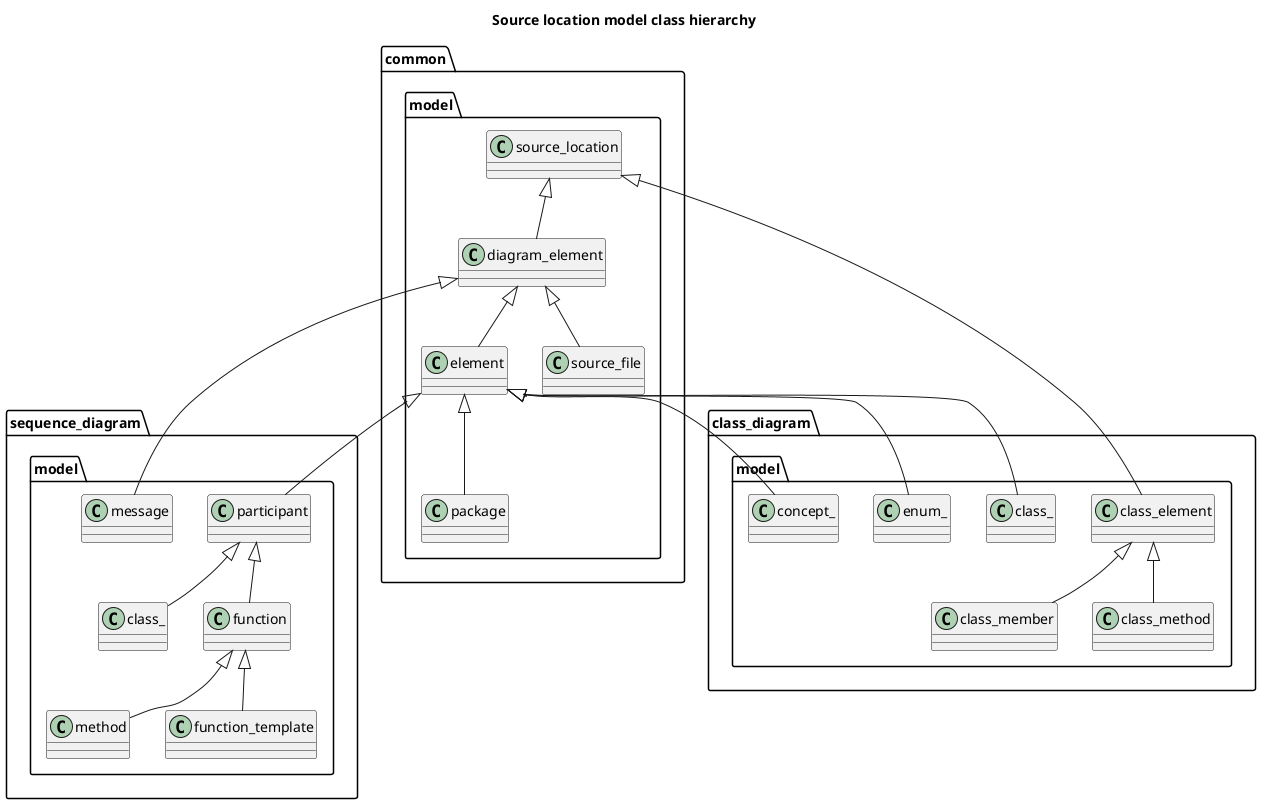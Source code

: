 @startuml
title Source location model class hierarchy
package [common] as C_0000316605034920222648 {
package [model] as C_0000083721806430512831 {
class "source_location" as C_0000895261582183440230
class C_0000895261582183440230 [[classclanguml_1_1common_1_1model_1_1source__location.html{Base class of all diagram elements that have source location.}]] {
__
}
class "diagram_element" as C_0001073500714379115414
class C_0001073500714379115414 [[classclanguml_1_1common_1_1model_1_1diagram__element.html{Base class for standalone diagram elements.}]] {
__
}
class "element" as C_0002069520381434407937
class C_0002069520381434407937 [[classclanguml_1_1common_1_1model_1_1element.html{Base class for any element qualified by namespace.}]] {
__
}
class "source_file" as C_0000785714713072053129
class C_0000785714713072053129 [[classclanguml_1_1common_1_1model_1_1source__file.html{Diagram element representing some file or directory.}]] {
__
}
class "package" as C_0002143286684830686854
class C_0002143286684830686854 [[classclanguml_1_1common_1_1model_1_1package.html{Diagram element representing namespace or directory package}]] {
__
}
}
}
package [class_diagram] as C_0002240167036201725606 {
package [model] as C_0000897124234964432620 {
class "class_element" as C_0000605866861866358037
class C_0000605866861866358037 [[classclanguml_1_1class__diagram_1_1model_1_1class__element.html{Base class for class elements (e.g. member or method).}]] {
__
}
class "class_member" as C_0001796282762108527255
class C_0001796282762108527255 [[classclanguml_1_1class__diagram_1_1model_1_1class__member.html{Class member model.}]] {
__
}
class "class_method" as C_0000204145716468348671
class C_0000204145716468348671 [[classclanguml_1_1class__diagram_1_1model_1_1class__method.html{Class method model.}]] {
__
}
class "class_" as C_0001292034357466653182
class C_0001292034357466653182 [[classclanguml_1_1class__diagram_1_1model_1_1class__.html{Diagram element representing a class or class template.}]] {
__
}
class "enum_" as C_0000724392977093650506
class C_0000724392977093650506 [[classclanguml_1_1class__diagram_1_1model_1_1enum__.html{enum_}]] {
__
}
class "concept_" as C_0001374849051752224500
class C_0001374849051752224500 [[classclanguml_1_1class__diagram_1_1model_1_1concept__.html{Model of C++ concept.}]] {
__
}
}
}
package [sequence_diagram] as C_0001521862840957629236 {
package [model] as C_0002206969880830639264 {
class "participant" as C_0001400215772842495226
class C_0001400215772842495226 [[structclanguml_1_1sequence__diagram_1_1model_1_1participant.html{Base class for various types of sequence diagram participants}]] {
__
}
class "class_" as C_0000885514871619471610
class C_0000885514871619471610 [[structclanguml_1_1sequence__diagram_1_1model_1_1class__.html{Sequence diagram participant representing a class.}]] {
__
}
class "function" as C_0000232638456031681828
class C_0000232638456031681828 [[structclanguml_1_1sequence__diagram_1_1model_1_1function.html{Participant mode representing a free function.}]] {
__
}
class "method" as C_0000817665972547784504
class C_0000817665972547784504 [[structclanguml_1_1sequence__diagram_1_1model_1_1method.html{Participant model representing a method}]] {
__
}
class "function_template" as C_0002280191967493310558
class C_0002280191967493310558 [[structclanguml_1_1sequence__diagram_1_1model_1_1function__template.html{Participant model representing a function template.}]] {
__
}
class "message" as C_0002228653068706235818
class C_0002228653068706235818 [[classclanguml_1_1sequence__diagram_1_1model_1_1message.html{Model of a sequence diagram message.}]] {
__
}
}
}
C_0000895261582183440230 <|-- C_0001073500714379115414
C_0001073500714379115414 <|-- C_0002069520381434407937
C_0001073500714379115414 <|-- C_0000785714713072053129
C_0002069520381434407937 <|-- C_0002143286684830686854
C_0000895261582183440230 <|-- C_0000605866861866358037
C_0000605866861866358037 <|-- C_0001796282762108527255
C_0000605866861866358037 <|-- C_0000204145716468348671
C_0002069520381434407937 <|-- C_0001292034357466653182
C_0002069520381434407937 <|-- C_0000724392977093650506
C_0002069520381434407937 <|-- C_0001374849051752224500
C_0002069520381434407937 <|-- C_0001400215772842495226
C_0001400215772842495226 <|-- C_0000885514871619471610
C_0001400215772842495226 <|-- C_0000232638456031681828
C_0000232638456031681828 <|-- C_0000817665972547784504
C_0000232638456031681828 <|-- C_0002280191967493310558
C_0001073500714379115414 <|-- C_0002228653068706235818

'Generated with clang-uml, version 0.4.0-7-g8a6b497
'LLVM version Ubuntu clang version 16.0.6 (++20230710042027+7cbf1a259152-1~exp1~20230710162048.105)
@enduml
